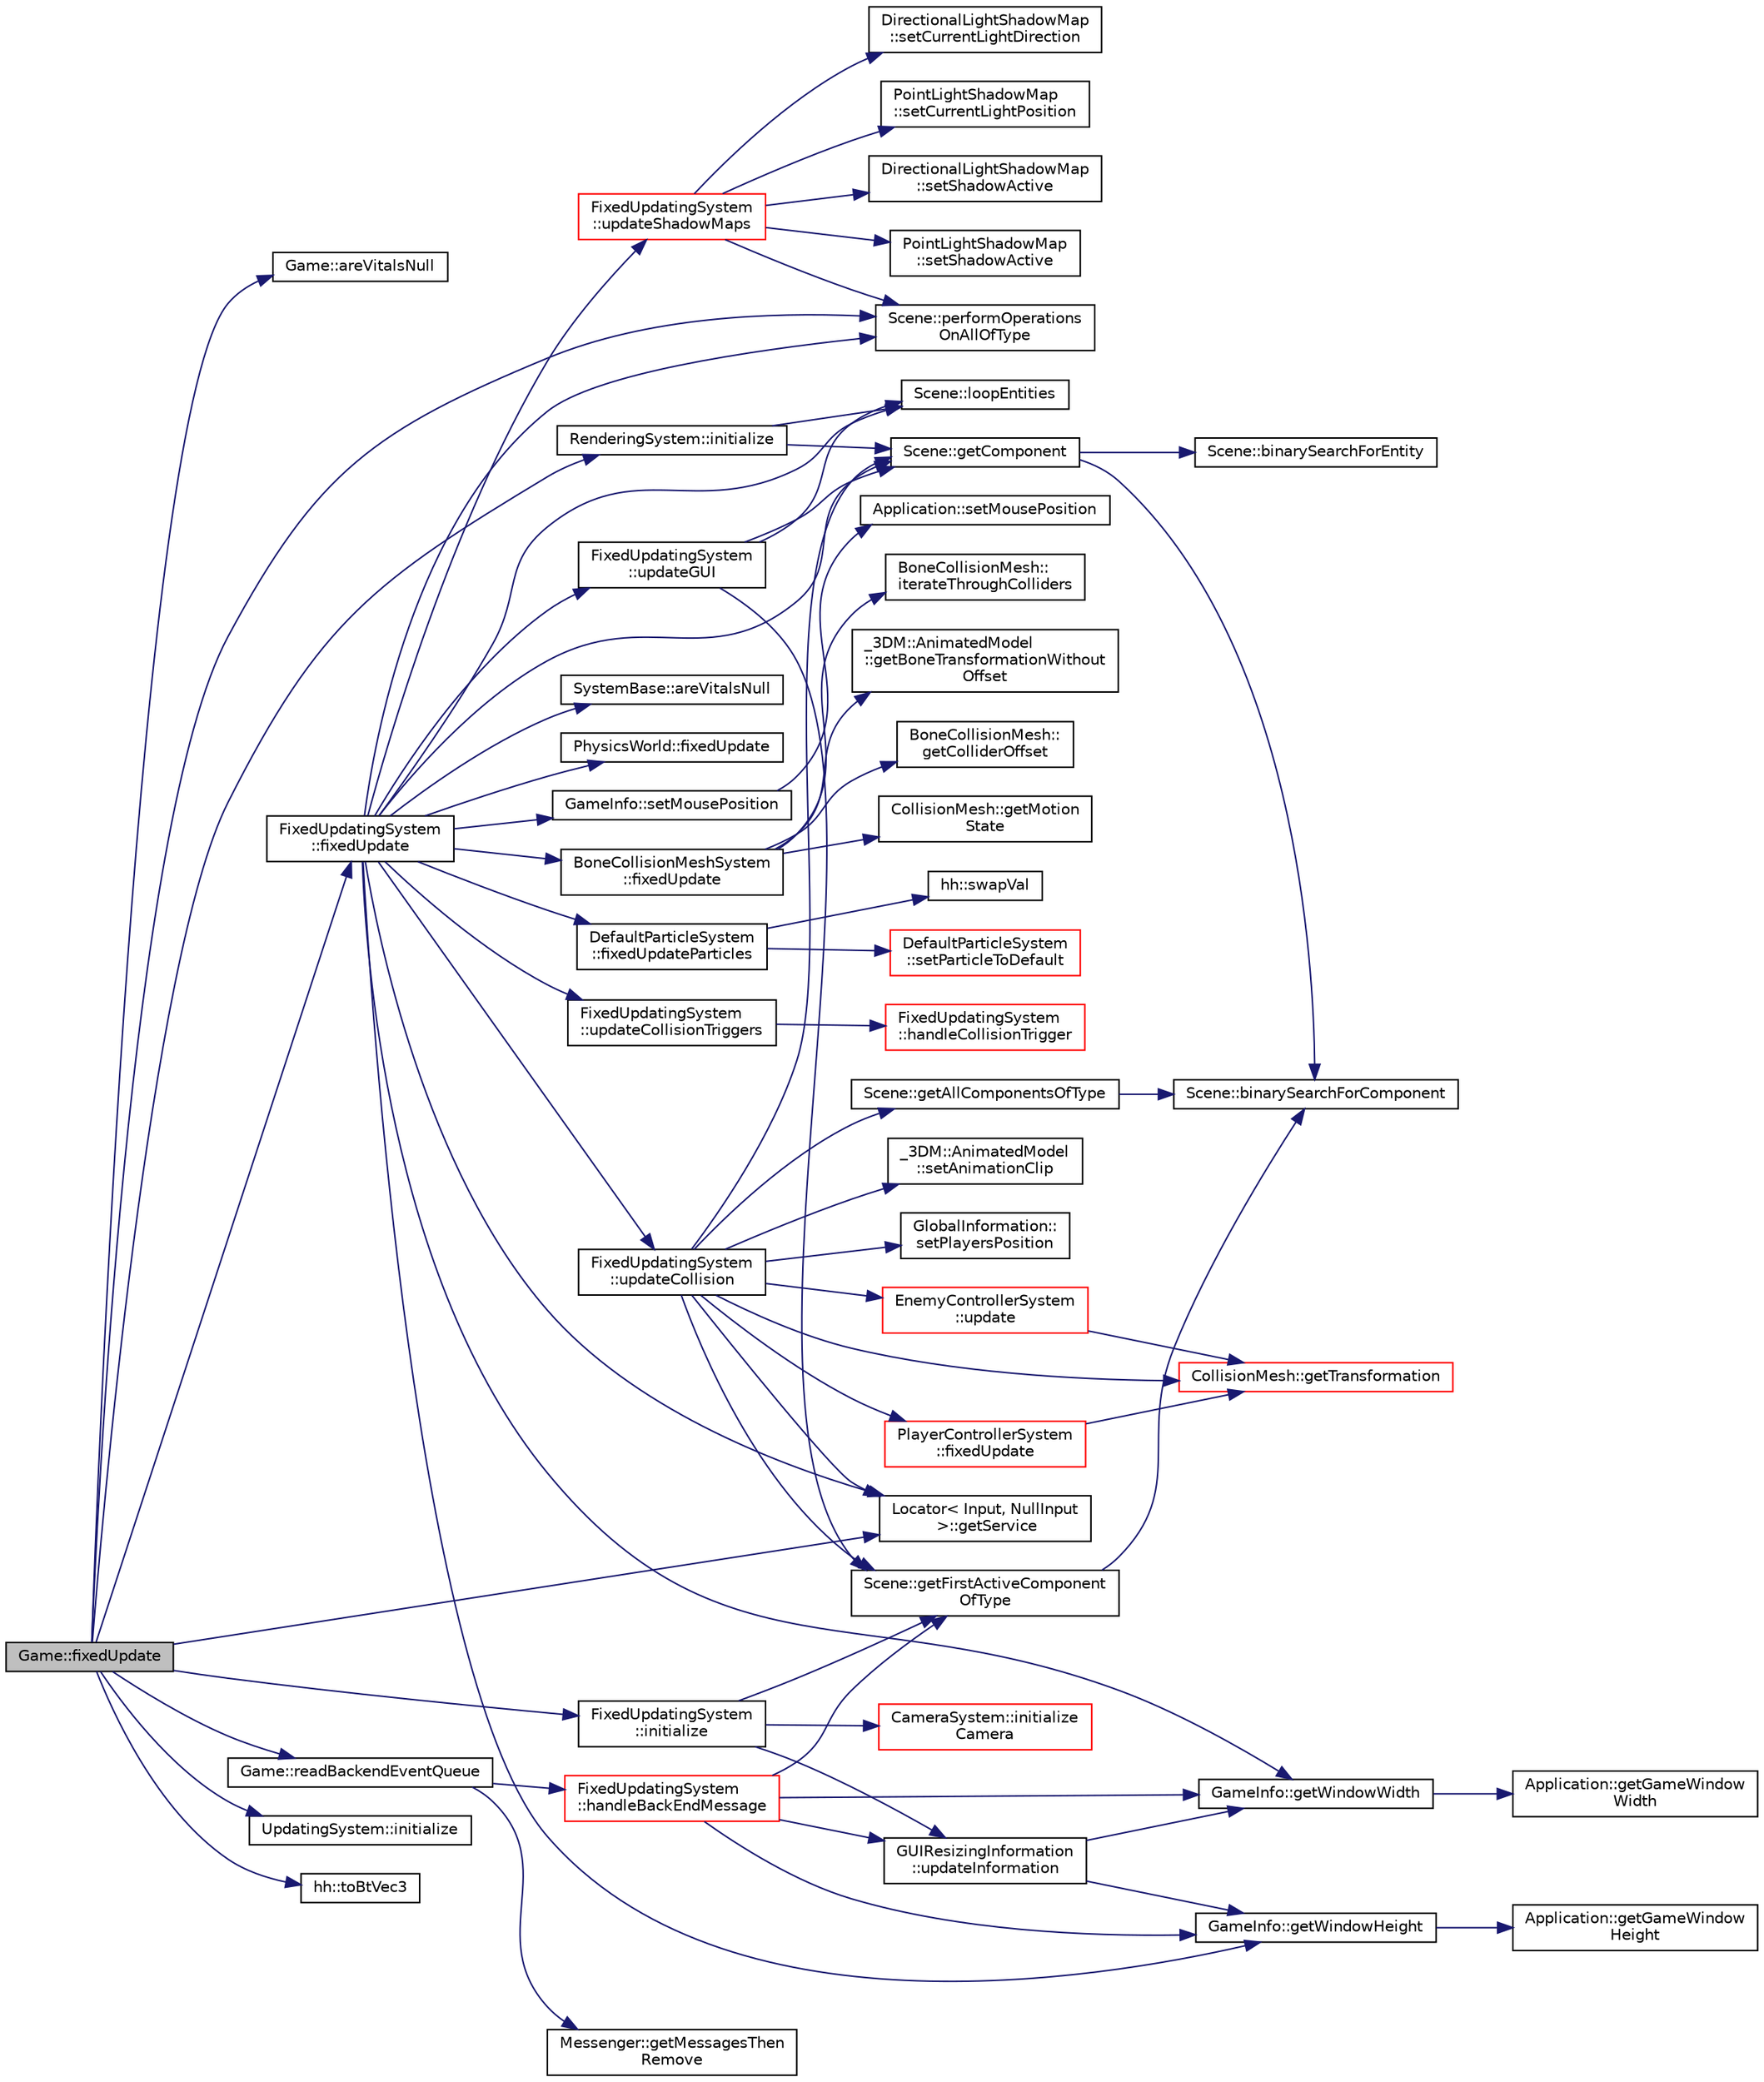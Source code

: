 digraph "Game::fixedUpdate"
{
 // INTERACTIVE_SVG=YES
 // LATEX_PDF_SIZE
  edge [fontname="Helvetica",fontsize="10",labelfontname="Helvetica",labelfontsize="10"];
  node [fontname="Helvetica",fontsize="10",shape=record];
  rankdir="LR";
  Node1 [label="Game::fixedUpdate",height=0.2,width=0.4,color="black", fillcolor="grey75", style="filled", fontcolor="black",tooltip=" "];
  Node1 -> Node2 [color="midnightblue",fontsize="10",style="solid",fontname="Helvetica"];
  Node2 [label="Game::areVitalsNull",height=0.2,width=0.4,color="black", fillcolor="white", style="filled",URL="$dd/d1f/class_game.html#aa4f9a0322b707a1bcdb18a2bb54210b6",tooltip="test"];
  Node1 -> Node3 [color="midnightblue",fontsize="10",style="solid",fontname="Helvetica"];
  Node3 [label="FixedUpdatingSystem\l::fixedUpdate",height=0.2,width=0.4,color="black", fillcolor="white", style="filled",URL="$d3/de8/class_fixed_updating_system.html#a3ed508813ba850baed19e86ef0429028",tooltip=" "];
  Node3 -> Node4 [color="midnightblue",fontsize="10",style="solid",fontname="Helvetica"];
  Node4 [label="SystemBase::areVitalsNull",height=0.2,width=0.4,color="black", fillcolor="white", style="filled",URL="$d2/d15/class_system_base.html#a5a3dcc196a770866b9e51e406c4d2eea",tooltip=" "];
  Node3 -> Node5 [color="midnightblue",fontsize="10",style="solid",fontname="Helvetica"];
  Node5 [label="BoneCollisionMeshSystem\l::fixedUpdate",height=0.2,width=0.4,color="black", fillcolor="white", style="filled",URL="$df/dd7/class_bone_collision_mesh_system.html#ae33b42b3badf9f280f147b1d1290b192",tooltip=" "];
  Node5 -> Node6 [color="midnightblue",fontsize="10",style="solid",fontname="Helvetica"];
  Node6 [label="_3DM::AnimatedModel\l::getBoneTransformationWithout\lOffset",height=0.2,width=0.4,color="black", fillcolor="white", style="filled",URL="$de/d92/class__3_d_m_1_1_animated_model.html#acd0123cec602ca301053cc815c8579ef",tooltip=" "];
  Node5 -> Node7 [color="midnightblue",fontsize="10",style="solid",fontname="Helvetica"];
  Node7 [label="BoneCollisionMesh::\lgetColliderOffset",height=0.2,width=0.4,color="black", fillcolor="white", style="filled",URL="$d6/d9c/class_bone_collision_mesh.html#a7e3d6ddfb59eb29322e8151e5cd3dce8",tooltip=" "];
  Node5 -> Node8 [color="midnightblue",fontsize="10",style="solid",fontname="Helvetica"];
  Node8 [label="CollisionMesh::getMotion\lState",height=0.2,width=0.4,color="black", fillcolor="white", style="filled",URL="$d4/daa/class_collision_mesh.html#a02928b344526cfd34cea642f92c020e3",tooltip=" "];
  Node5 -> Node9 [color="midnightblue",fontsize="10",style="solid",fontname="Helvetica"];
  Node9 [label="BoneCollisionMesh::\literateThroughColliders",height=0.2,width=0.4,color="black", fillcolor="white", style="filled",URL="$d6/d9c/class_bone_collision_mesh.html#ab02a5fde4d91ea0abe81cd5591bf7383",tooltip=" "];
  Node3 -> Node10 [color="midnightblue",fontsize="10",style="solid",fontname="Helvetica"];
  Node10 [label="PhysicsWorld::fixedUpdate",height=0.2,width=0.4,color="black", fillcolor="white", style="filled",URL="$d5/d44/class_physics_world.html#a99149be253258846792b56f389daf38f",tooltip=" "];
  Node3 -> Node11 [color="midnightblue",fontsize="10",style="solid",fontname="Helvetica"];
  Node11 [label="DefaultParticleSystem\l::fixedUpdateParticles",height=0.2,width=0.4,color="black", fillcolor="white", style="filled",URL="$df/d86/class_default_particle_system.html#abca98ebc32ceaa0a7239b8c662bd5838",tooltip=" "];
  Node11 -> Node12 [color="midnightblue",fontsize="10",style="solid",fontname="Helvetica"];
  Node12 [label="DefaultParticleSystem\l::setParticleToDefault",height=0.2,width=0.4,color="red", fillcolor="white", style="filled",URL="$df/d86/class_default_particle_system.html#a98735c289a8e3ca8f681b897a83f81bd",tooltip=" "];
  Node11 -> Node14 [color="midnightblue",fontsize="10",style="solid",fontname="Helvetica"];
  Node14 [label="hh::swapVal",height=0.2,width=0.4,color="black", fillcolor="white", style="filled",URL="$d7/dd1/namespacehh.html#a2e3a10a982e697caaecbe192184d35c1",tooltip=" "];
  Node3 -> Node15 [color="midnightblue",fontsize="10",style="solid",fontname="Helvetica"];
  Node15 [label="Scene::getComponent",height=0.2,width=0.4,color="black", fillcolor="white", style="filled",URL="$d6/db5/class_scene.html#a65d6f6cd75b250c657d5d4a267c4b245",tooltip=" "];
  Node15 -> Node16 [color="midnightblue",fontsize="10",style="solid",fontname="Helvetica"];
  Node16 [label="Scene::binarySearchForComponent",height=0.2,width=0.4,color="black", fillcolor="white", style="filled",URL="$d6/db5/class_scene.html#af06ab78544ec997fd8e480762b2cc40a",tooltip=" "];
  Node15 -> Node17 [color="midnightblue",fontsize="10",style="solid",fontname="Helvetica"];
  Node17 [label="Scene::binarySearchForEntity",height=0.2,width=0.4,color="black", fillcolor="white", style="filled",URL="$d6/db5/class_scene.html#a55c346bea3f04eb9d9f8476a68c2fa93",tooltip=" "];
  Node3 -> Node18 [color="midnightblue",fontsize="10",style="solid",fontname="Helvetica"];
  Node18 [label="Locator\< Input, NullInput\l \>::getService",height=0.2,width=0.4,color="black", fillcolor="white", style="filled",URL="$d2/d23/class_locator.html#a310ebd51e96b6341e25471b651afaf34",tooltip=" "];
  Node3 -> Node19 [color="midnightblue",fontsize="10",style="solid",fontname="Helvetica"];
  Node19 [label="GameInfo::getWindowHeight",height=0.2,width=0.4,color="black", fillcolor="white", style="filled",URL="$d4/d58/namespace_game_info.html#a344c7e16ac06ee1f8458a249aac36e8e",tooltip=" "];
  Node19 -> Node20 [color="midnightblue",fontsize="10",style="solid",fontname="Helvetica"];
  Node20 [label="Application::getGameWindow\lHeight",height=0.2,width=0.4,color="black", fillcolor="white", style="filled",URL="$de/d6b/class_application.html#a0398d40c89d52bb8d6ac6ac466c5d30c",tooltip=" "];
  Node3 -> Node21 [color="midnightblue",fontsize="10",style="solid",fontname="Helvetica"];
  Node21 [label="GameInfo::getWindowWidth",height=0.2,width=0.4,color="black", fillcolor="white", style="filled",URL="$d4/d58/namespace_game_info.html#a7cf2306eb3025a60a9e2da52eefba71e",tooltip=" "];
  Node21 -> Node22 [color="midnightblue",fontsize="10",style="solid",fontname="Helvetica"];
  Node22 [label="Application::getGameWindow\lWidth",height=0.2,width=0.4,color="black", fillcolor="white", style="filled",URL="$de/d6b/class_application.html#aad8864ec1fa58ee23db7b111876d09a5",tooltip=" "];
  Node3 -> Node23 [color="midnightblue",fontsize="10",style="solid",fontname="Helvetica"];
  Node23 [label="Scene::loopEntities",height=0.2,width=0.4,color="black", fillcolor="white", style="filled",URL="$d6/db5/class_scene.html#ae66f70e1154ee986fff5689490f6b3a2",tooltip=" "];
  Node3 -> Node24 [color="midnightblue",fontsize="10",style="solid",fontname="Helvetica"];
  Node24 [label="Scene::performOperations\lOnAllOfType",height=0.2,width=0.4,color="black", fillcolor="white", style="filled",URL="$d6/db5/class_scene.html#a64a315709f007c74792e98eef66c69df",tooltip=" "];
  Node3 -> Node25 [color="midnightblue",fontsize="10",style="solid",fontname="Helvetica"];
  Node25 [label="GameInfo::setMousePosition",height=0.2,width=0.4,color="black", fillcolor="white", style="filled",URL="$d4/d58/namespace_game_info.html#aea6e21f4828393a3ae9aca0eee51c5ba",tooltip=" "];
  Node25 -> Node26 [color="midnightblue",fontsize="10",style="solid",fontname="Helvetica"];
  Node26 [label="Application::setMousePosition",height=0.2,width=0.4,color="black", fillcolor="white", style="filled",URL="$de/d6b/class_application.html#a01dc1b9c36720b31e0419c829e8000c0",tooltip=" "];
  Node3 -> Node27 [color="midnightblue",fontsize="10",style="solid",fontname="Helvetica"];
  Node27 [label="FixedUpdatingSystem\l::updateCollision",height=0.2,width=0.4,color="black", fillcolor="white", style="filled",URL="$d3/de8/class_fixed_updating_system.html#a7086592e0a53a3a3f8c7533f042a4266",tooltip=" "];
  Node27 -> Node28 [color="midnightblue",fontsize="10",style="solid",fontname="Helvetica"];
  Node28 [label="PlayerControllerSystem\l::fixedUpdate",height=0.2,width=0.4,color="red", fillcolor="white", style="filled",URL="$d5/d50/class_player_controller_system.html#a9d234f18033f0a3fca95bbcd49c28deb",tooltip=" "];
  Node28 -> Node67 [color="midnightblue",fontsize="10",style="solid",fontname="Helvetica"];
  Node67 [label="CollisionMesh::getTransformation",height=0.2,width=0.4,color="red", fillcolor="white", style="filled",URL="$d4/daa/class_collision_mesh.html#a532f01d5ef667f723b8e7e9e9ca4e177",tooltip=" "];
  Node27 -> Node71 [color="midnightblue",fontsize="10",style="solid",fontname="Helvetica"];
  Node71 [label="Scene::getAllComponentsOfType",height=0.2,width=0.4,color="black", fillcolor="white", style="filled",URL="$d6/db5/class_scene.html#ab267a4bad0eebc4fdc2ed4a57a2d16e2",tooltip=" "];
  Node71 -> Node16 [color="midnightblue",fontsize="10",style="solid",fontname="Helvetica"];
  Node27 -> Node15 [color="midnightblue",fontsize="10",style="solid",fontname="Helvetica"];
  Node27 -> Node72 [color="midnightblue",fontsize="10",style="solid",fontname="Helvetica"];
  Node72 [label="Scene::getFirstActiveComponent\lOfType",height=0.2,width=0.4,color="black", fillcolor="white", style="filled",URL="$d6/db5/class_scene.html#ae05acfccb36d74a21bd4988a2b562ceb",tooltip=" "];
  Node72 -> Node16 [color="midnightblue",fontsize="10",style="solid",fontname="Helvetica"];
  Node27 -> Node18 [color="midnightblue",fontsize="10",style="solid",fontname="Helvetica"];
  Node27 -> Node67 [color="midnightblue",fontsize="10",style="solid",fontname="Helvetica"];
  Node27 -> Node73 [color="midnightblue",fontsize="10",style="solid",fontname="Helvetica"];
  Node73 [label="_3DM::AnimatedModel\l::setAnimationClip",height=0.2,width=0.4,color="black", fillcolor="white", style="filled",URL="$de/d92/class__3_d_m_1_1_animated_model.html#a88c60bbcd98b07e474df4b1c5ceae50a",tooltip=" "];
  Node27 -> Node74 [color="midnightblue",fontsize="10",style="solid",fontname="Helvetica"];
  Node74 [label="GlobalInformation::\lsetPlayersPosition",height=0.2,width=0.4,color="black", fillcolor="white", style="filled",URL="$df/de8/class_global_information.html#af36be0f5215095e564dc5cbb3e9034fa",tooltip=" "];
  Node27 -> Node75 [color="midnightblue",fontsize="10",style="solid",fontname="Helvetica"];
  Node75 [label="EnemyControllerSystem\l::update",height=0.2,width=0.4,color="red", fillcolor="white", style="filled",URL="$da/d3f/class_enemy_controller_system.html#a026087734b2ff96302e29522d87111f3",tooltip=" "];
  Node75 -> Node67 [color="midnightblue",fontsize="10",style="solid",fontname="Helvetica"];
  Node3 -> Node86 [color="midnightblue",fontsize="10",style="solid",fontname="Helvetica"];
  Node86 [label="FixedUpdatingSystem\l::updateCollisionTriggers",height=0.2,width=0.4,color="black", fillcolor="white", style="filled",URL="$d3/de8/class_fixed_updating_system.html#a097a3f7a12a5e2e8de83bbb3e8d4e725",tooltip=" "];
  Node86 -> Node87 [color="midnightblue",fontsize="10",style="solid",fontname="Helvetica"];
  Node87 [label="FixedUpdatingSystem\l::handleCollisionTrigger",height=0.2,width=0.4,color="red", fillcolor="white", style="filled",URL="$d3/de8/class_fixed_updating_system.html#a6f6bb1695e03ef174e661643c3a0de27",tooltip=" "];
  Node3 -> Node91 [color="midnightblue",fontsize="10",style="solid",fontname="Helvetica"];
  Node91 [label="FixedUpdatingSystem\l::updateGUI",height=0.2,width=0.4,color="black", fillcolor="white", style="filled",URL="$d3/de8/class_fixed_updating_system.html#a137e7d0c5f7e54609c674fbc0557f338",tooltip=" "];
  Node91 -> Node15 [color="midnightblue",fontsize="10",style="solid",fontname="Helvetica"];
  Node91 -> Node72 [color="midnightblue",fontsize="10",style="solid",fontname="Helvetica"];
  Node91 -> Node23 [color="midnightblue",fontsize="10",style="solid",fontname="Helvetica"];
  Node3 -> Node92 [color="midnightblue",fontsize="10",style="solid",fontname="Helvetica"];
  Node92 [label="FixedUpdatingSystem\l::updateShadowMaps",height=0.2,width=0.4,color="red", fillcolor="white", style="filled",URL="$d3/de8/class_fixed_updating_system.html#a62f406cd3cb3d441e605ed1a5e888ec6",tooltip=" "];
  Node92 -> Node24 [color="midnightblue",fontsize="10",style="solid",fontname="Helvetica"];
  Node92 -> Node93 [color="midnightblue",fontsize="10",style="solid",fontname="Helvetica"];
  Node93 [label="DirectionalLightShadowMap\l::setCurrentLightDirection",height=0.2,width=0.4,color="black", fillcolor="white", style="filled",URL="$dc/d22/class_directional_light_shadow_map.html#abc10f5a7c53fb9dae97d638da6689af9",tooltip=" "];
  Node92 -> Node94 [color="midnightblue",fontsize="10",style="solid",fontname="Helvetica"];
  Node94 [label="PointLightShadowMap\l::setCurrentLightPosition",height=0.2,width=0.4,color="black", fillcolor="white", style="filled",URL="$d1/d18/class_point_light_shadow_map.html#aeefecae901589fd16a0f44a0535e9c8a",tooltip=" "];
  Node92 -> Node95 [color="midnightblue",fontsize="10",style="solid",fontname="Helvetica"];
  Node95 [label="DirectionalLightShadowMap\l::setShadowActive",height=0.2,width=0.4,color="black", fillcolor="white", style="filled",URL="$dc/d22/class_directional_light_shadow_map.html#afe5fd656210e5badb02dab921a4ccd2a",tooltip=" "];
  Node92 -> Node96 [color="midnightblue",fontsize="10",style="solid",fontname="Helvetica"];
  Node96 [label="PointLightShadowMap\l::setShadowActive",height=0.2,width=0.4,color="black", fillcolor="white", style="filled",URL="$d1/d18/class_point_light_shadow_map.html#aa4a6707923f66d71abb06881dd6df07e",tooltip=" "];
  Node1 -> Node18 [color="midnightblue",fontsize="10",style="solid",fontname="Helvetica"];
  Node1 -> Node105 [color="midnightblue",fontsize="10",style="solid",fontname="Helvetica"];
  Node105 [label="UpdatingSystem::initialize",height=0.2,width=0.4,color="black", fillcolor="white", style="filled",URL="$d2/d54/class_updating_system.html#a14c4deca71f4157c0e95489303185c32",tooltip=" "];
  Node1 -> Node106 [color="midnightblue",fontsize="10",style="solid",fontname="Helvetica"];
  Node106 [label="FixedUpdatingSystem\l::initialize",height=0.2,width=0.4,color="black", fillcolor="white", style="filled",URL="$d3/de8/class_fixed_updating_system.html#ae6dd11a60942e140a62f8358bb69d4ba",tooltip=" "];
  Node106 -> Node72 [color="midnightblue",fontsize="10",style="solid",fontname="Helvetica"];
  Node106 -> Node107 [color="midnightblue",fontsize="10",style="solid",fontname="Helvetica"];
  Node107 [label="CameraSystem::initialize\lCamera",height=0.2,width=0.4,color="red", fillcolor="white", style="filled",URL="$d4/df8/class_camera_system.html#a4a7557f88f628a55314d3529519a28aa",tooltip=" "];
  Node106 -> Node109 [color="midnightblue",fontsize="10",style="solid",fontname="Helvetica"];
  Node109 [label="GUIResizingInformation\l::updateInformation",height=0.2,width=0.4,color="black", fillcolor="white", style="filled",URL="$d7/d06/class_g_u_i_resizing_information.html#ae82679de84809831c862391c4bafffa1",tooltip=" "];
  Node109 -> Node19 [color="midnightblue",fontsize="10",style="solid",fontname="Helvetica"];
  Node109 -> Node21 [color="midnightblue",fontsize="10",style="solid",fontname="Helvetica"];
  Node1 -> Node110 [color="midnightblue",fontsize="10",style="solid",fontname="Helvetica"];
  Node110 [label="RenderingSystem::initialize",height=0.2,width=0.4,color="black", fillcolor="white", style="filled",URL="$d8/d31/class_rendering_system.html#a04ef0a772570ed732cbccf8b4f153455",tooltip=" "];
  Node110 -> Node15 [color="midnightblue",fontsize="10",style="solid",fontname="Helvetica"];
  Node110 -> Node23 [color="midnightblue",fontsize="10",style="solid",fontname="Helvetica"];
  Node1 -> Node24 [color="midnightblue",fontsize="10",style="solid",fontname="Helvetica"];
  Node1 -> Node111 [color="midnightblue",fontsize="10",style="solid",fontname="Helvetica"];
  Node111 [label="Game::readBackendEventQueue",height=0.2,width=0.4,color="black", fillcolor="white", style="filled",URL="$dd/d1f/class_game.html#a5eb682ebf3aa9ac5b2d6d63ade9ddcc0",tooltip=" "];
  Node111 -> Node112 [color="midnightblue",fontsize="10",style="solid",fontname="Helvetica"];
  Node112 [label="Messenger::getMessagesThen\lRemove",height=0.2,width=0.4,color="black", fillcolor="white", style="filled",URL="$d6/dc9/class_messenger.html#adc1f68f26170b8a13b5b917434f12310",tooltip=" "];
  Node111 -> Node113 [color="midnightblue",fontsize="10",style="solid",fontname="Helvetica"];
  Node113 [label="FixedUpdatingSystem\l::handleBackEndMessage",height=0.2,width=0.4,color="red", fillcolor="white", style="filled",URL="$d3/de8/class_fixed_updating_system.html#a8f07c76b37a898f91221740f42c72598",tooltip=" "];
  Node113 -> Node72 [color="midnightblue",fontsize="10",style="solid",fontname="Helvetica"];
  Node113 -> Node19 [color="midnightblue",fontsize="10",style="solid",fontname="Helvetica"];
  Node113 -> Node21 [color="midnightblue",fontsize="10",style="solid",fontname="Helvetica"];
  Node113 -> Node109 [color="midnightblue",fontsize="10",style="solid",fontname="Helvetica"];
  Node1 -> Node33 [color="midnightblue",fontsize="10",style="solid",fontname="Helvetica"];
  Node33 [label="hh::toBtVec3",height=0.2,width=0.4,color="black", fillcolor="white", style="filled",URL="$d7/dd1/namespacehh.html#aa0102ec32d9d665ebdda89fa4c03c5b6",tooltip=" "];
}
